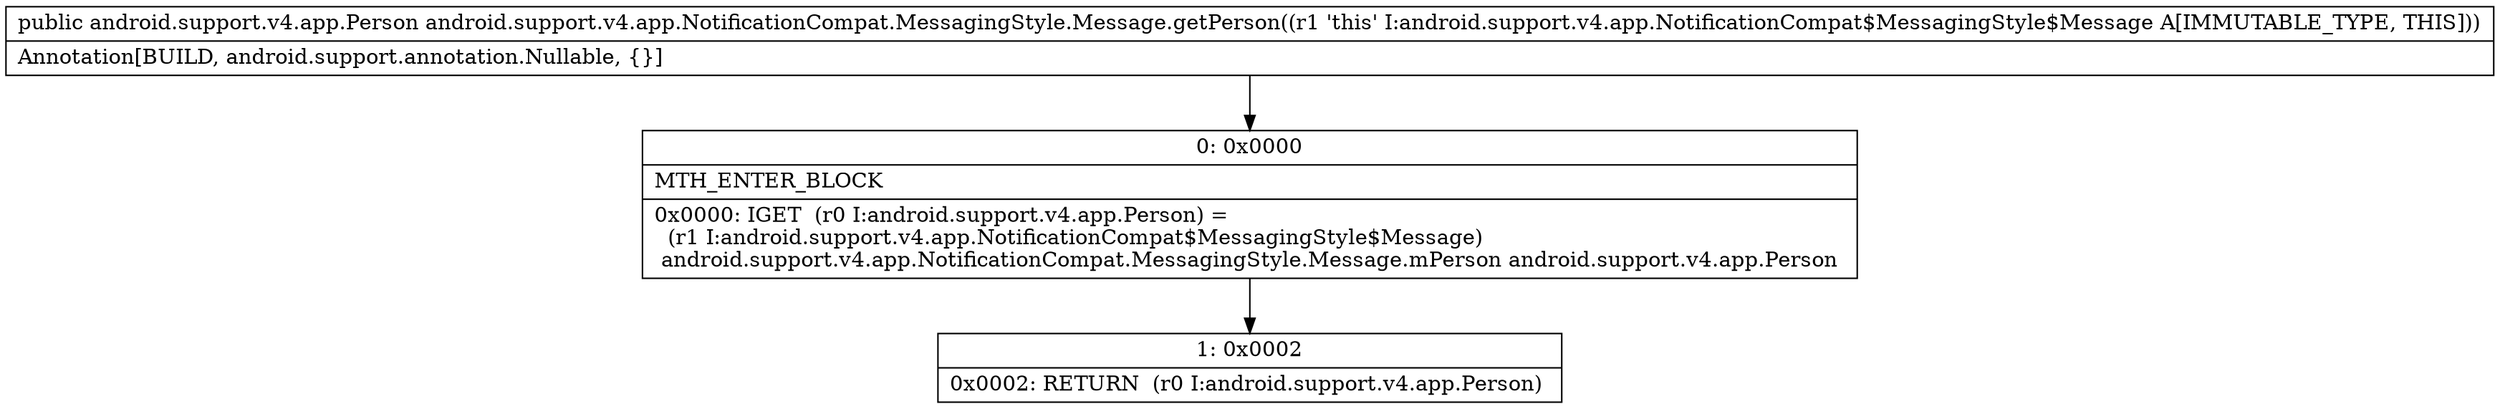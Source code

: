digraph "CFG forandroid.support.v4.app.NotificationCompat.MessagingStyle.Message.getPerson()Landroid\/support\/v4\/app\/Person;" {
Node_0 [shape=record,label="{0\:\ 0x0000|MTH_ENTER_BLOCK\l|0x0000: IGET  (r0 I:android.support.v4.app.Person) = \l  (r1 I:android.support.v4.app.NotificationCompat$MessagingStyle$Message)\l android.support.v4.app.NotificationCompat.MessagingStyle.Message.mPerson android.support.v4.app.Person \l}"];
Node_1 [shape=record,label="{1\:\ 0x0002|0x0002: RETURN  (r0 I:android.support.v4.app.Person) \l}"];
MethodNode[shape=record,label="{public android.support.v4.app.Person android.support.v4.app.NotificationCompat.MessagingStyle.Message.getPerson((r1 'this' I:android.support.v4.app.NotificationCompat$MessagingStyle$Message A[IMMUTABLE_TYPE, THIS]))  | Annotation[BUILD, android.support.annotation.Nullable, \{\}]\l}"];
MethodNode -> Node_0;
Node_0 -> Node_1;
}

